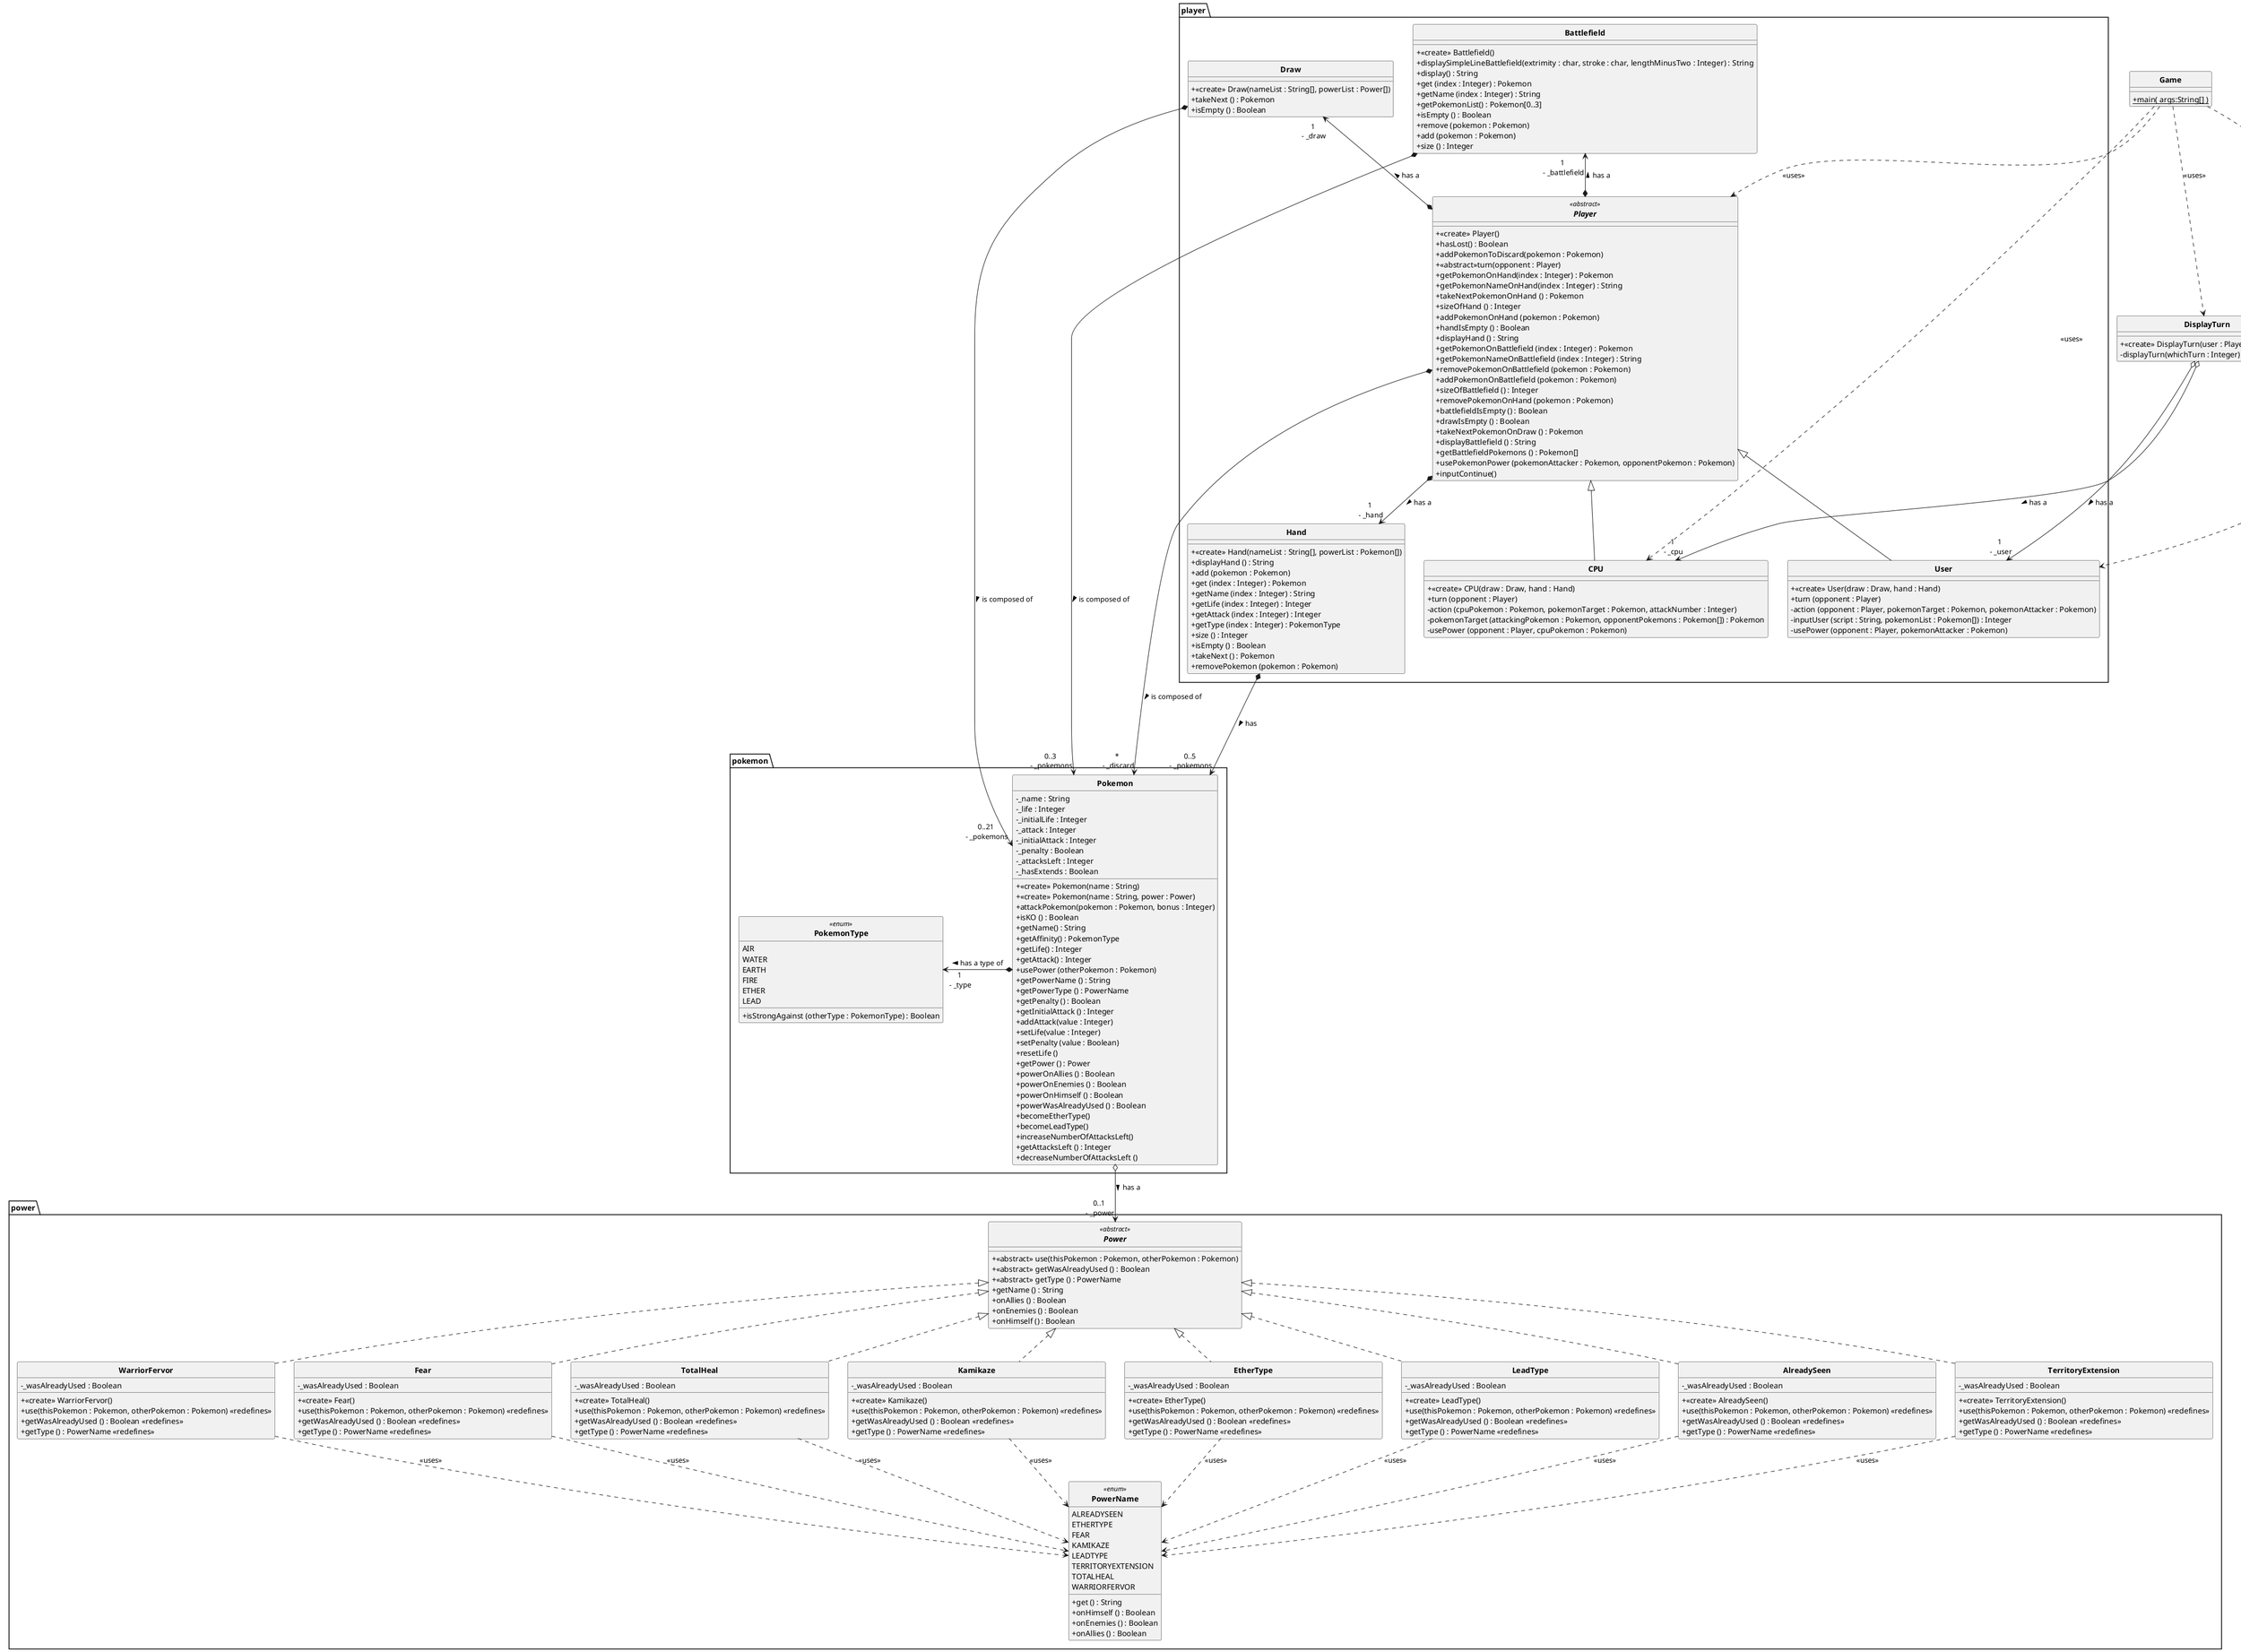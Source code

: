  @startuml
'https://plantuml.com/sequence-diagram


'configuration du style
skinparam style strictuml
skinparam classAttributeIconSize 0
skinparam classFontStyle Bold


class Game  {
	+ {static} main( args:String[] )
}

class DisplayTurn {
    + <<create>> DisplayTurn(user : Player, cpu : Player)
    - displayTurn(whichTurn : Integer)
}

package player{
abstract class Player <<abstract>>{
    + <<create>> Player()
    + hasLost() : Boolean
    + addPokemonToDiscard(pokemon : Pokemon)
    + <<abstract>>turn(opponent : Player)
    + getPokemonOnHand(index : Integer) : Pokemon
    + getPokemonNameOnHand(index : Integer) : String
    + takeNextPokemonOnHand () : Pokemon
    + sizeOfHand () : Integer
    + addPokemonOnHand (pokemon : Pokemon)
    + handIsEmpty () : Boolean
    + displayHand () : String
    + getPokemonOnBattlefield (index : Integer) : Pokemon
    + getPokemonNameOnBattlefield (index : Integer) : String
    + removePokemonOnBattlefield (pokemon : Pokemon)
    + addPokemonOnBattlefield (pokemon : Pokemon)
    + sizeOfBattlefield () : Integer
    + removePokemonOnHand (pokemon : Pokemon)
    + battlefieldIsEmpty () : Boolean
    + drawIsEmpty () : Boolean
    + takeNextPokemonOnDraw () : Pokemon
    + displayBattlefield () : String
    + getBattlefieldPokemons () : Pokemon[]
    + usePokemonPower (pokemonAttacker : Pokemon, opponentPokemon : Pokemon)
    + inputContinue()
}

class User extends Player {
    + <<create>> User(draw : Draw, hand : Hand)
    + turn (opponent : Player)
    - action (opponent : Player, pokemonTarget : Pokemon, pokemonAttacker : Pokemon)
    - inputUser (script : String, pokemonList : Pokemon[]) : Integer
    - usePower (opponent : Player, pokemonAttacker : Pokemon)
}

class CPU extends Player {
    + <<create>> CPU(draw : Draw, hand : Hand)
    + turn (opponent : Player)
    - action (cpuPokemon : Pokemon, pokemonTarget : Pokemon, attackNumber : Integer)
    - pokemonTarget (attackingPokemon : Pokemon, opponentPokemons : Pokemon[]) : Pokemon
    - usePower (opponent : Player, cpuPokemon : Pokemon)
}

class Battlefield {
    + <<create>> Battlefield()
    + displaySimpleLineBattlefield(extrimity : char, stroke : char, lengthMinusTwo : Integer) : String
    + display() : String
    + get (index : Integer) : Pokemon
    + getName (index : Integer) : String
    + getPokemonList() : Pokemon[0..3]
    + isEmpty () : Boolean
    + remove (pokemon : Pokemon)
    + add (pokemon : Pokemon)
    + size () : Integer
}

class Draw{
    +<<create>> Draw(nameList : String[], powerList : Power[])
    + takeNext () : Pokemon
    + isEmpty () : Boolean
}

class Hand{
    +<<create>> Hand(nameList : String[], powerList : Pokemon[])
    + displayHand () : String
    + add (pokemon : Pokemon)
    + get (index : Integer) : Pokemon
    + getName (index : Integer) : String
    + getLife (index : Integer) : Integer
    + getAttack (index : Integer) : Integer
    + getType (index : Integer) : PokemonType
    + size () : Integer
    + isEmpty () : Boolean
    + takeNext () : Pokemon
    + removePokemon (pokemon : Pokemon)
}
}

package power{
abstract class Power <<abstract>>{
    + <<abstract>> use(thisPokemon : Pokemon, otherPokemon : Pokemon)
    + <<abstract>> getWasAlreadyUsed () : Boolean
    + <<abstract>> getType () : PowerName
    + getName () : String
    + onAllies () : Boolean
    + onEnemies () : Boolean
    + onHimself () : Boolean
}

enum PowerName<<enum>>{
    ALREADYSEEN
    ETHERTYPE
    FEAR
    KAMIKAZE
    LEADTYPE
    TERRITORYEXTENSION
    TOTALHEAL
    WARRIORFERVOR
    + get () : String
    + onHimself () : Boolean
    + onEnemies () : Boolean
    + onAllies () : Boolean
}

class WarriorFervor implements Power{
    - _wasAlreadyUsed : Boolean
    + <<create>> WarriorFervor()
    + use(thisPokemon : Pokemon, otherPokemon : Pokemon) <<redefines>>
    + getWasAlreadyUsed () : Boolean <<redefines>>
    + getType () : PowerName <<redefines>>
}

class Fear implements Power{
    - _wasAlreadyUsed : Boolean
    + <<create>> Fear()
    + use(thisPokemon : Pokemon, otherPokemon : Pokemon) <<redefines>>
    + getWasAlreadyUsed () : Boolean <<redefines>>
    + getType () : PowerName <<redefines>>
}

class TotalHeal implements Power{
    - _wasAlreadyUsed : Boolean
    + <<create>> TotalHeal()
    + use(thisPokemon : Pokemon, otherPokemon : Pokemon) <<redefines>>
    + getWasAlreadyUsed () : Boolean <<redefines>>
    + getType () : PowerName <<redefines>>
}

class Kamikaze implements Power{
    - _wasAlreadyUsed : Boolean
    + <<create>> Kamikaze()
    + use(thisPokemon : Pokemon, otherPokemon : Pokemon) <<redefines>>
    + getWasAlreadyUsed () : Boolean <<redefines>>
    + getType () : PowerName <<redefines>>
}

class EtherType implements Power{
    - _wasAlreadyUsed : Boolean
    + <<create>> EtherType()
    + use(thisPokemon : Pokemon, otherPokemon : Pokemon) <<redefines>>
    + getWasAlreadyUsed () : Boolean <<redefines>>
    + getType () : PowerName <<redefines>>
}

class LeadType implements Power{
    - _wasAlreadyUsed : Boolean
    + <<create>> LeadType()
    + use(thisPokemon : Pokemon, otherPokemon : Pokemon) <<redefines>>
    + getWasAlreadyUsed () : Boolean <<redefines>>
    + getType () : PowerName <<redefines>>
}

class AlreadySeen implements Power{
    - _wasAlreadyUsed : Boolean
    + <<create>> AlreadySeen()
    + use(thisPokemon : Pokemon, otherPokemon : Pokemon) <<redefines>>
    + getWasAlreadyUsed () : Boolean <<redefines>>
    + getType () : PowerName <<redefines>>
}

class TerritoryExtension implements Power{
    - _wasAlreadyUsed : Boolean
    + <<create>> TerritoryExtension()
    + use(thisPokemon : Pokemon, otherPokemon : Pokemon) <<redefines>>
    + getWasAlreadyUsed () : Boolean <<redefines>>
    + getType () : PowerName <<redefines>>
}
}
package pokemon{
class Pokemon {
    - _name : String
    - _life : Integer
    - _initialLife : Integer
    - _attack : Integer
    - _initialAttack : Integer
    - _penalty : Boolean
    - _attacksLeft : Integer
    - _hasExtends : Boolean
    + <<create>> Pokemon(name : String)
    + <<create>> Pokemon(name : String, power : Power)
    + attackPokemon(pokemon : Pokemon, bonus : Integer)
    + isKO () : Boolean
    + getName() : String
    + getAffinity() : PokemonType
    + getLife() : Integer
    + getAttack() : Integer
    + usePower (otherPokemon : Pokemon)
    + getPowerName () : String
    + getPowerType () : PowerName
    + getPenalty () : Boolean
    + getInitialAttack () : Integer
    + addAttack(value : Integer)
    + setLife(value : Integer)
    + setPenalty (value : Boolean)
    + resetLife ()
    + getPower () : Power
    + powerOnAllies () : Boolean
    + powerOnEnemies () : Boolean
    + powerOnHimself () : Boolean
    + powerWasAlreadyUsed () : Boolean
    + becomeEtherType()
    + becomeLeadType()
    + increaseNumberOfAttacksLeft()
    + getAttacksLeft () : Integer
    + decreaseNumberOfAttacksLeft ()
}

enum PokemonType <<enum>>{
    AIR
    WATER
    EARTH
    FIRE
    ETHER
    LEAD
    + isStrongAgainst (otherType : PokemonType) : Boolean
}
}

Player *-u-> "1\n - _battlefield" Battlefield : > has a
Player *-u-> "1\n - _draw" Draw : > has a
Player *-d---> "*\n - _discard" Pokemon : > is composed of
Player *--> "1\n - _hand" Hand : > has a
Draw *--> "0..21\n - _pokemons" Pokemon : > is composed of
Hand *--> "0..5\n - _pokemons" Pokemon : > has
Battlefield *--> "0..3\n - _pokemons" Pokemon : > is composed of
Pokemon *-l-> "1\n - _type" PokemonType : > has a type of
Pokemon o--> "0..1\n - _power" Power : > has a
DisplayTurn o--> "1\n - _user" User : > has a
DisplayTurn o--> "1\n - _cpu" CPU : > has a
Game .d.> Player : <<uses>>
Game .d.> DisplayTurn : <<uses>>
Game .d.> CPU : <<uses>>
Game .d.> User : <<uses>>
AlreadySeen ..> PowerName : <<uses>>
WarriorFervor ..> PowerName : <<uses>>
Fear ..> PowerName : <<uses>>
EtherType ..> PowerName : <<uses>>
LeadType ..> PowerName : <<uses>>
Kamikaze ..> PowerName : <<uses>>
TerritoryExtension ..> PowerName : <<uses>>
TotalHeal ..> PowerName : <<uses>>

@enduml